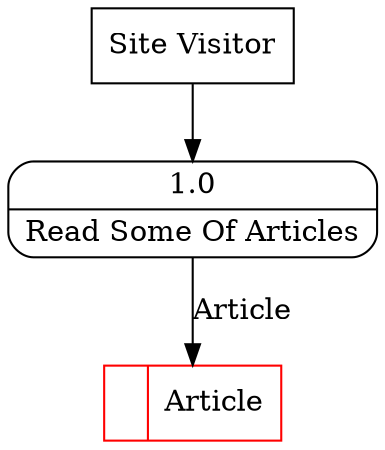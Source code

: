 digraph dfd2{ 
node[shape=record]
200 [label="<f0>  |<f1> Article " color=red];
201 [label="Site Visitor" shape=box];
202 [label="{<f0> 1.0|<f1> Read Some Of Articles }" shape=Mrecord];
201 -> 202
202 -> 200 [label="Article"]
}